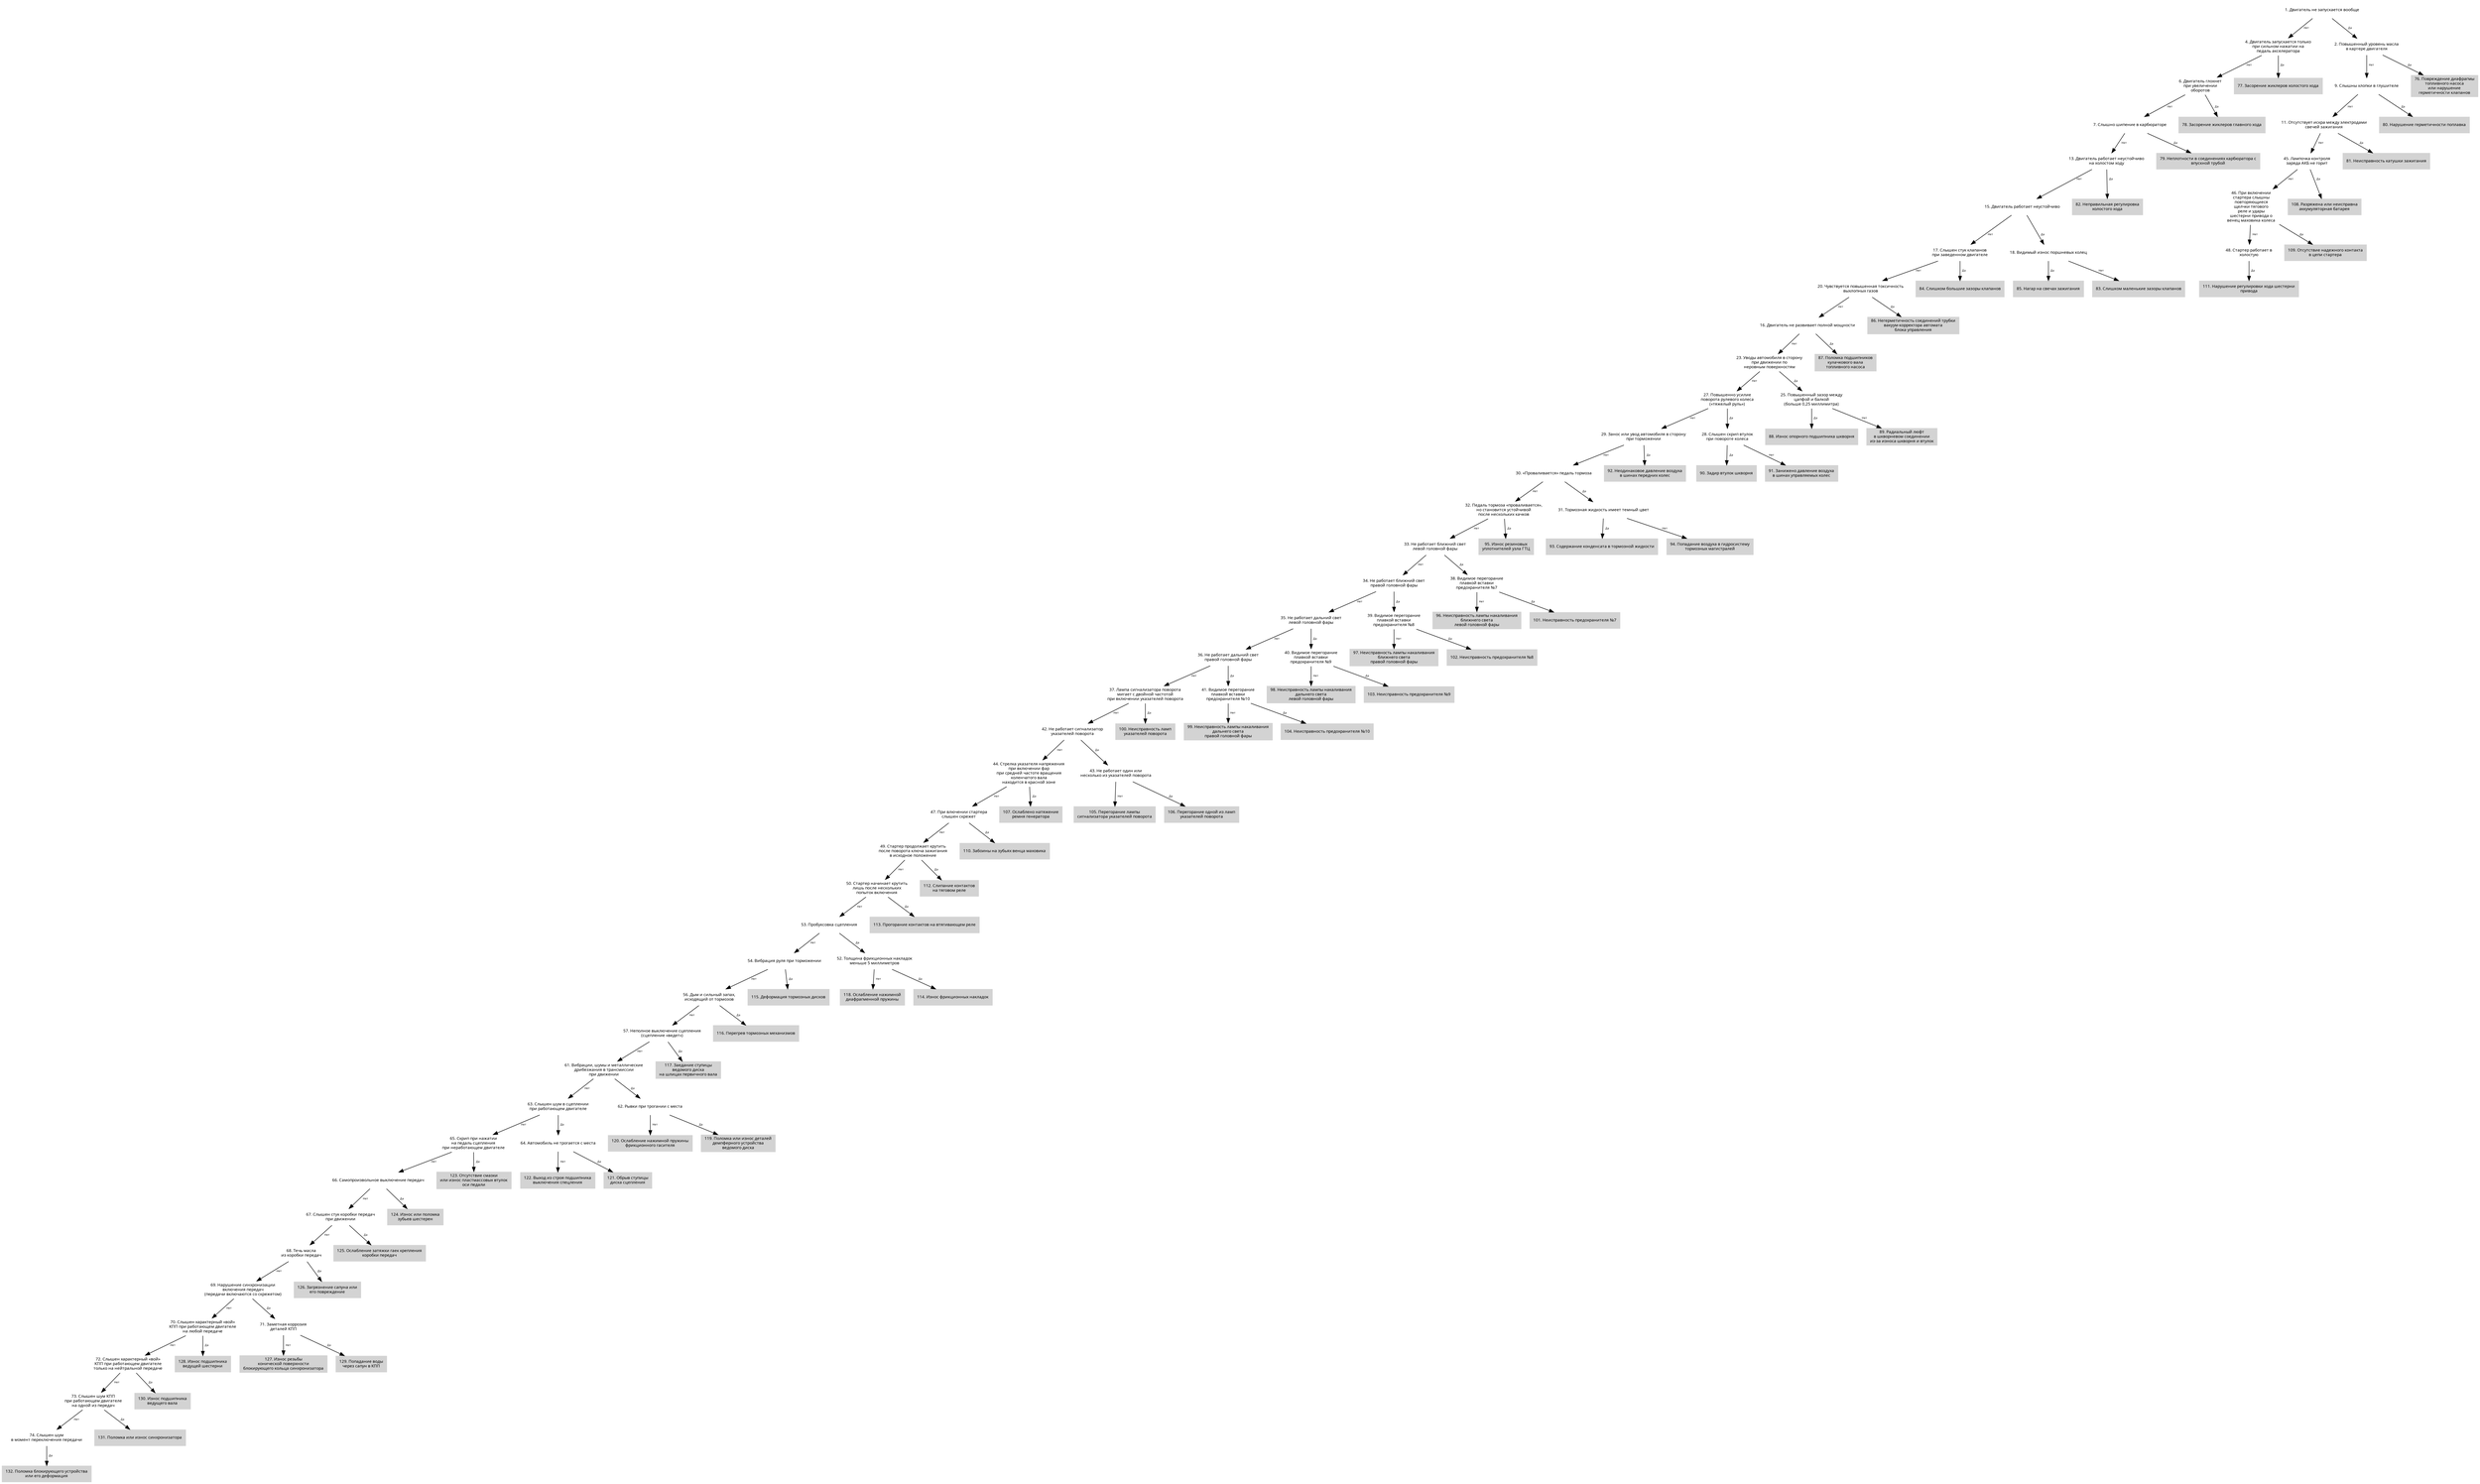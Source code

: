 digraph G {
	graph [fontname = "PT Sans", fontsize=9];
	node [fontname = "PT Sans", fontsize=9];
	edge [fontname = "PT Sans", fontsize=6];

/* 1 */
	feature_1 [shape=plaintext, label="1. Двигатель не запускается вообще"];
	feature_1 -> feature_4 [label="   Нет  "];
	feature_1 -> feature_2 [label="   Да  "];

/* 2 */
	feature_2 [shape=plaintext, label="2. Повышенный уровень масла\nв картере двигателя"];
	feature_2 -> feature_9 [label="   Нет  "];
	feature_2 -> terminal_node_76 [label="   Да  "];
	terminal_node_76 [color=lightgray, style=filled, shape=plaintext, label="76. Повреждение диафрагмы\nтопливного насоса\nили нарушение\nгерметичности клапанов"];

/* 4 */
	feature_4 [shape=plaintext, label="4. Двигатель запускается только\nпри сильном нажатии на\nпедаль акселератора"];
	feature_4 -> feature_6 [label="   Нет  "];
	feature_4 -> terminal_node_77 [label="   Да  "];
	terminal_node_77 [color=lightgray, style=filled, shape=plaintext, label="77. Засорение жиклеров холостого хода"];

/* 6 */
	feature_6 [shape=plaintext, label="6. Двигатель глохнет\nпри увеличении\nоборотов"];
	feature_6 -> feature_7 [label="   Нет  "];
	feature_6 -> terminal_node_78 [label="   Да  "];
	terminal_node_78 [color=lightgray, style=filled, shape=plaintext, label="78. Засорение жиклеров главного хода"];

/* 7 */
	feature_7 [shape=plaintext, label="7. Слышно шипение в карбюраторе"];
	feature_7 -> feature_13 [label="   Нет  "];
	feature_7 -> terminal_node_79 [label="   Да  "];
	terminal_node_79 [color=lightgray, style=filled, shape=plaintext, label="79. Неплотности в соединениях карбюратора с\nвпускной трубой"];

/* 13 */
	feature_13 [shape=plaintext, label="13. Двигатель работает неустойчиво\nна холостом ходу"];
	feature_13 -> feature_15 [label="   Нет  "];
	feature_13 -> terminal_node_82 [label="   Да  "];
	terminal_node_82 [color=lightgray, style=filled, shape=plaintext, label="82. Неправильная регулировка\nхолостого хода"];

/* 15 */
	feature_15 [shape=plaintext, label="15. Двигатель работает неустойчиво"];
	feature_15 -> feature_17 [label="   Нет  "];
	feature_15 -> feature_18 [label="   Да  "];

/* 9 */
	feature_9 [shape=plaintext, label="9. Слышны хлопки в глушителе"];
	feature_9 -> feature_11 [label="   Нет  "];
	feature_9 -> terminal_node_80 [label="   Да  "];
	terminal_node_80 [color=lightgray, style=filled, shape=plaintext, label="80. Нарушение герметичности поплавка"];

/* 11 */
	feature_11 [shape=plaintext, label="11. Отсутствует искра между электродами\nсвечей зажигания"];
	feature_11 -> feature_45 [label="   Нет  "];
	feature_11 -> terminal_node_81 [label="   Да  "];
	terminal_node_81 [color=lightgray, style=filled, shape=plaintext, label="81. Неисправность катушки зажигания"];

/* 45 */
	feature_45 [shape=plaintext, label="45. Лампочка контроля\nзаряда АКБ не горит"];
	feature_45 -> feature_46 [label="   Нет  "];
	feature_45 -> terminal_node_108 [label="   Да  "];
	terminal_node_108 [color=lightgray, style=filled, shape=plaintext, label="108. Разряжена или неисправна\nаккумуляторная батарея"];

/* 46 */
	feature_46 [shape=plaintext, label="46. При включении\nстартера слышны\nповторяющиеся\nщелчки тягового\nреле и удары\nшестерни привода о\nвенец маховика колеса"];
	feature_46 -> feature_48 [label="   Нет  "];
	feature_46 -> terminal_node_109 [label="   Да  "];
	terminal_node_109 [color=lightgray, style=filled, shape=plaintext, label="109. Отсутствие надежного контакта\nв цепи стартера"];

/* 48 */
	feature_48 [shape=plaintext, label="48. Стартер работает в\nхолостую"];
	feature_48 -> terminal_node_111 [label="   Да  "];
	terminal_node_111 [color=lightgray, style=filled, shape=plaintext, label="111. Нарушение регулировки хода шестерни\nпривода"];

/* 18 */
	feature_18 [shape=plaintext, label="18. Видимый износ поршневых колец"];
	feature_18 -> terminal_node_85 [label="   Да  "];
	terminal_node_85 [color=lightgray, style=filled, shape=plaintext, label="85. Нагар на свечах зажигания"];
	feature_18 -> terminal_node_83 [label="   Нет  "];
	terminal_node_83 [color=lightgray, style=filled, shape=plaintext, label="83. Слишком маленькие зазоры клапанов"];

/* 17 */
	feature_17 [shape=plaintext, label="17. Слышен стук клапанов\nпри заведенном двигателе"];
	feature_17 -> feature_20 [label="   Нет  "];
	feature_17 -> terminal_node_84 [label="   Да  "];
	terminal_node_84 [color=lightgray, style=filled, shape=plaintext, label="84. Слишком большие зазоры клапанов"];

/* 20 */
	feature_20 [shape=plaintext, label="20. Чувствуется повышенная токсичность\nвыхлопных газов"];
	feature_20 -> feature_16 [label="   Нет  "];
	feature_20 -> terminal_node_86 [label="   Да  "];
	terminal_node_86 [color=lightgray, style=filled, shape=plaintext, label="86. Негерметичность соединений трубки\nвакуум-корректора автомата\nблока управления"];

/* 16 */
	feature_16 [shape=plaintext, label="16. Двигатель не развивает полной мощности"];
	feature_16 -> feature_23 [label="   Нет  "];
	feature_16 -> terminal_node_87 [label="   Да  "];
	terminal_node_87 [color=lightgray, style=filled, shape=plaintext, label="87. Поломка подшипников\nкулачкового вала\nтопливного насоса"];

/* 23 */
	feature_23 [shape=plaintext, label="23. Уводы автомобиля в сторону\nпри движении по\nнеровным поверхностям"];
	feature_23 -> feature_27 [label="   Нет  "];
	feature_23 -> feature_25 [label="   Да  "];

/* 25 */
	feature_25 [shape=plaintext, label="25. Повышенный зазор между\nцапфой и балкой\n(больше 0,25 миллимитра)"];
	feature_25 -> terminal_node_88 [label="   Да  "];
	terminal_node_88 [color=lightgray, style=filled, shape=plaintext, label="88. Износ опорного подшипника шкворня"];
	feature_25 -> terminal_node_89 [label="   Нет  "];
	terminal_node_89 [color=lightgray, style=filled, shape=plaintext, label="89. Радиальный люфт\nв шкворневом соединении\nиз-за износа шкворня и втулок"];

/* 27 */
	feature_27 [shape=plaintext, label="27. Повышенно усилие\nповорота рулевого колеса\n(«тяжелый руль»)"];
	feature_27 -> feature_29 [label="   Нет  "];
	feature_27 -> feature_28 [label="   Да  "];

/* 28 */
	feature_28 [shape=plaintext, label="28. Слышен скрип втулок\nпри повороте колеса"];
	feature_28 -> terminal_node_90 [label="   Да  "];
	terminal_node_90 [color=lightgray, style=filled, shape=plaintext, label="90. Задир втулок шкворня"];
	feature_28 -> terminal_node_91 [label="   Нет  "];
	terminal_node_91 [color=lightgray, style=filled, shape=plaintext, label="91. Занижено давление воздуха\nв шинах управляемых колес"];

/* 29 */
	feature_29 [shape=plaintext, label="29. Занос или увод автомобиля в сторону\nпри торможении"];
	feature_29 -> feature_30 [label="   Нет  "];
	feature_29 -> terminal_node_92 [label="   Да  "];
	terminal_node_92 [color=lightgray, style=filled, shape=plaintext, label="92. Неодинаковое давление воздуха\nв шинах передних колес"];

/* 30 */
	feature_30 [shape=plaintext, label="30. «Проваливается» педаль тормоза"];
	feature_30 -> feature_32 [label="   Нет  "];
	feature_30 -> feature_31 [label="   Да  "];

/* 31 */
	feature_31 [shape=plaintext, label="31. Тормозная жидкость имеет темный цвет"];
	feature_31 -> terminal_node_93 [label="   Да  "];
	terminal_node_93 [color=lightgray, style=filled, shape=plaintext, label="93. Содержание конденсата в тормозной жидкости"];
	feature_31 -> terminal_node_94 [label="   Нет  "];
	terminal_node_94 [color=lightgray, style=filled, shape=plaintext, label="94. Попадание воздуха в гидросистему\nтормозных магистралей"];

/* 32 */
	feature_32 [shape=plaintext, label="32. Педаль тормоза «проваливается»,\nно становится устойчивой\nпосле нескольких качков"];
	feature_32 -> feature_33 [label="   Нет  "];
	feature_32 -> terminal_node_95 [label="   Да  "];
	terminal_node_95 [color=lightgray, style=filled, shape=plaintext, label="95. Износ резиновых\nуплотнителей узла ГТЦ"];

/* 33 */
	feature_33 [shape=plaintext, label="33. Не работает ближний свет\nлевой головной фары"];
	feature_33 -> feature_34 [label="   Нет  "];
	feature_33 -> feature_38 [label="   Да  "];

/* 34 */
	feature_34 [shape=plaintext, label="34. Не работает ближний свет\nправой головной фары"];
	feature_34 -> feature_35 [label="   Нет  "];
	feature_34 -> feature_39 [label="   Да  "];

/* 35 */
	feature_35 [shape=plaintext, label="35. Не работает дальний свет\nлевой головной фары"];
	feature_35 -> feature_36 [label="   Нет  "];
	feature_35 -> feature_40 [label="   Да  "];

/* 36 */
	feature_36 [shape=plaintext, label="36. Не работает дальний свет\nправой головной фары"];
	feature_36 -> feature_37 [label="   Нет  "];
	feature_36 -> feature_41 [label="   Да  "];

/* 37 */
	feature_37 [shape=plaintext, label="37. Лампа сигнализатора поворота\nмигает с двойной частотой\nпри включении указателей поворота"];
	feature_37 -> feature_42 [label="   Нет  "];
	feature_37 -> terminal_node_100 [label="   Да  "];
	terminal_node_100 [color=lightgray, style=filled, shape=plaintext, label="100. Неисправность ламп\nуказателей поворота"];

/* 38 */
	feature_38 [shape=plaintext, label="38. Видимое перегорание\nплавкой вставки\nпредохранителя №7"];
	feature_38 -> terminal_node_96 [label="   Нет  "];
	terminal_node_96 [color=lightgray, style=filled, shape=plaintext, label="96. Неисправность лампы накаливания\nближнего света\nлевой головной фары"];
	feature_38 -> terminal_node_101 [label="   Да  "];
	terminal_node_101 [color=lightgray, style=filled, shape=plaintext, label="101. Неисправность предохранителя №7"];

/* 39 */
	feature_39 [shape=plaintext, label="39. Видимое перегорание\nплавкой вставки\nпредохранителя №8"];
	feature_39 -> terminal_node_97 [label="   Нет  "];
	terminal_node_97 [color=lightgray, style=filled, shape=plaintext, label="97. Неисправность лампы накаливания\nближнего света\nправой головной фары"];
	feature_39 -> terminal_node_102 [label="   Да  "];
	terminal_node_102 [color=lightgray, style=filled, shape=plaintext, label="102. Неисправность предохранителя №8"];

/* 40 */
	feature_40 [shape=plaintext, label="40. Видимое перегорание\nплавкой вставки\nпредохранителя №9"];
	feature_40 -> terminal_node_98 [label="   Нет  "];
	terminal_node_98 [color=lightgray, style=filled, shape=plaintext, label="98. Неисправность лампы накаливания\nдальнего света\nлевой головной фары"];
	feature_40 -> terminal_node_103 [label="   Да  "];
	terminal_node_103 [color=lightgray, style=filled, shape=plaintext, label="103. Неисправность предохранителя №9"];

/* 41 */
	feature_41 [shape=plaintext, label="41. Видимое перегорание\nплавкой вставки\nпредохранителя №10"];
	feature_41 -> terminal_node_99 [label="   Нет  "];
	terminal_node_99 [color=lightgray, style=filled, shape=plaintext, label="99. Неисправность лампы накаливания\nдальнего света\nправой головной фары"];
	feature_41 -> terminal_node_104 [label="   Да  "];
	terminal_node_104 [color=lightgray, style=filled, shape=plaintext, label="104. Неисправность предохранителя №10"];

/* 42 */
	feature_42 [shape=plaintext, label="42. Не работает сигнализатор\nуказателей поворота"];
	feature_42 -> feature_44 [label="   Нет  "];
	feature_42 -> feature_43 [label="   Да  "];

/* 43 */
	feature_43 [shape=plaintext, label="43. Не работает один или\nнесколько из указателей поворота"];
	feature_43 -> terminal_node_105 [label="   Нет  "];
	terminal_node_105 [color=lightgray, style=filled, shape=plaintext, label="105. Перегорание лампы\nсигнализатора указателей поворота"];
	feature_43 -> terminal_node_106 [label="   Да  "];
	terminal_node_106 [color=lightgray, style=filled, shape=plaintext, label="106. Перегорание одной из ламп\nуказателей поворота"];

/* 44 */
	feature_44 [shape=plaintext, label="44. Стрелка указателя напряжения\nпри включении фар\nпри средней частоте вращения\nколенчатого вала\nнаходится в красной зоне"];
	feature_44 -> feature_47 [label="   Нет  "];
	feature_44 -> terminal_node_107 [label="   Да  "];
	terminal_node_107 [color=lightgray, style=filled, shape=plaintext, label="107. Ослаблено натяжение\nремня генератора"];

/* 47 */
	feature_47 [shape=plaintext, label="47. При влючении стартера\nслышен скрежет"];
	feature_47 -> feature_49 [label="   Нет  "];
	feature_47 -> terminal_node_110 [label="   Да  "];
	terminal_node_110 [color=lightgray, style=filled, shape=plaintext, label="110. Забоины на зубьях венца маховика"];

/* 49 */
	feature_49 [shape=plaintext, label="49. Стартер продолжает крутить\nпосле поворота ключа зажигания\nв исходное положение"];
	feature_49 -> feature_50 [label="   Нет  "];
	feature_49 -> terminal_node_112 [label="   Да  "];
	terminal_node_112 [color=lightgray, style=filled, shape=plaintext, label="112. Слипание контактов\nна тяговом реле"];

/* 50 */
	feature_50 [shape=plaintext, label="50. Стартер начинает крутить\nлишь после нескольких\nпопыток включения"];
	feature_50 -> feature_53 [label="   Нет  "];
	feature_50 -> terminal_node_113 [label="   Да  "];
	terminal_node_113 [color=lightgray, style=filled, shape=plaintext, label="113. Прогорание контактов на втягивающем реле"];

/* 53 */
	feature_53 [shape=plaintext, label="53. Пробуксовка сцепления"];
	feature_53 -> feature_54 [label="   Нет  "];
	feature_53 -> feature_52 [label="   Да  "];

/* 52 */
	feature_52 [shape=plaintext, label="52. Толщина фрикционных накладок\nменьше 5 миллиметров"];
	feature_52 -> terminal_node_118 [label="   Нет  "];
	terminal_node_118 [color=lightgray, style=filled, shape=plaintext, label="118. Ослабление нажимной\nдиафрагменной пружины"];
	feature_52 -> terminal_node_114 [label="   Да  "];
	terminal_node_114 [color=lightgray, style=filled, shape=plaintext, label="114. Износ фрикционных накладок"];

/* 54 */
	feature_54 [shape=plaintext, label="54. Вибрация руля при торможении"];
	feature_54 -> feature_56 [label="   Нет  "];
	feature_54 -> terminal_node_115 [label="   Да  "];
	terminal_node_115 [color=lightgray, style=filled, shape=plaintext, label="115. Деформация тормозных дисков"];

/* 56 */
	feature_56 [shape=plaintext, label="56. Дым и сильный запах,\nисходящий от тормозов"];
	feature_56 -> feature_57 [label="   Нет  "];
	feature_56 -> terminal_node_116 [label="   Да  "];
	terminal_node_116 [color=lightgray, style=filled, shape=plaintext, label="116. Перегрев тормозных механизмов"];

/* 57 */
	feature_57 [shape=plaintext, label="57. Неполное выключение сцепления\n(сцепление «ведет»)"];
	feature_57 -> feature_61 [label="   Нет  "];
	feature_57 -> terminal_node_117 [label="   Да  "];
	terminal_node_117 [color=lightgray, style=filled, shape=plaintext, label="117. Заедание ступицы\nведомого диска\nна шлицах первичного вала"];

/* 61 */
	feature_61 [shape=plaintext, label="61. Вибрации, шумы и металлические\nдрибезжания в трансмиссии\nпри движении"];
	feature_61 -> feature_63 [label="   Нет  "];
	feature_61 -> feature_62 [label="   Да  "];

/* 62 */
	feature_62 [shape=plaintext, label="62. Рывки при трогании с места"];
	feature_62 -> terminal_node_120 [label="   Нет  "];
	terminal_node_120 [color=lightgray, style=filled, shape=plaintext, label="120. Ослабление нажимной пружины\nфрикционного гасителя"];
	feature_62 -> terminal_node_119 [label="   Да  "];
	terminal_node_119 [color=lightgray, style=filled, shape=plaintext, label="119. Поломка или износ деталей\nдемпферного устройства\nведомого диска"];

/* 63 */
	feature_63 [shape=plaintext, label="63. Слышен шум в сцеплении\nпри работающем двигателе"];
	feature_63 -> feature_65 [label="   Нет  "];
	feature_63 -> feature_64 [label="   Да  "];

/* 64 */
	feature_64 [shape=plaintext, label="64. Автомобиль не трогается с места"];
	feature_64 -> terminal_node_122 [label="   Нет  "];
	terminal_node_122 [color=lightgray, style=filled, shape=plaintext, label="122. Выход из строя подшипника\nвыключения спецления"];
	feature_64 -> terminal_node_121 [label="   Да  "];
	terminal_node_121 [color=lightgray, style=filled, shape=plaintext, label="121. Обрыв ступицы\nдиска сцепления"];

/* 65 */
	feature_65 [shape=plaintext, label="65. Скрип при нажатии\nна педаль сцепления\nпри неработающем двигателе"];
	feature_65 -> feature_66 [label="   Нет  "];
	feature_65 -> terminal_node_123 [label="   Да  "];
	terminal_node_123 [color=lightgray, style=filled, shape=plaintext, label="123. Отсутствие смазки\nили износ пластмассовых втулок\nоси педали"];

/* 66 */
	feature_66 [shape=plaintext, label="66. Самопроизвольное выключение передач"];
	feature_66 -> feature_67 [label="   Нет  "];
	feature_66 -> terminal_node_124 [label="   Да  "];
	terminal_node_124 [color=lightgray, style=filled, shape=plaintext, label="124. Износ или поломка\nзубьев шестерен"];

/* 67 */
	feature_67 [shape=plaintext, label="67. Слышен стук коробки передач\nпри движении"];
	feature_67 -> feature_68 [label="   Нет  "];
	feature_67 -> terminal_node_125 [label="   Да  "];
	terminal_node_125 [color=lightgray, style=filled, shape=plaintext, label="125. Ослабление затяжки гаек крепления\nкоробки передач"];

/* 68 */
	feature_68 [shape=plaintext, label="68. Течь масла\nиз коробки передач"];
	feature_68 -> feature_69 [label="   Нет  "];
	feature_68 -> terminal_node_126 [label="   Да  "];
	terminal_node_126 [color=lightgray, style=filled, shape=plaintext, label="126. Загрязнение сапуна или\nего повреждение"];

/* 69 */
	feature_69 [shape=plaintext, label="69. Нарушение синхронизации\nвключения передач\n(передачи включаются со скрежетом)"];
	feature_69 -> feature_70 [label="   Нет  "];
	feature_69 -> feature_71 [label="   Да  "];

/* 71 */
	feature_71 [shape=plaintext, label="71. Заметная коррозия\nдеталей КПП"];
	feature_71 -> terminal_node_127 [label="   Нет  "];
	terminal_node_127 [color=lightgray, style=filled, shape=plaintext, label="127. Износ резьбы\nконической поверхности\nблокирующего кольца синхронизатора"];
	feature_71 -> terminal_node_129 [label="   Да  "];
	terminal_node_129 [color=lightgray, style=filled, shape=plaintext, label="129. Попадание воды\nчерез сапун в КПП"];

/* 70 */
	feature_70 [shape=plaintext, label="70. Слышен характерный «вой»\nКПП при работающем двигателе\nна любой передаче"];
	feature_70 -> feature_72 [label="   Нет  "];
	feature_70 -> terminal_node_128 [label="   Да  "];
	terminal_node_128 [color=lightgray, style=filled, shape=plaintext, label="128. Износ подшипника\nведущей шестерни"];

/* 72 */
	feature_72 [shape=plaintext, label="72. Слышен характерный «вой»\nКПП при работающем двигателе\nтолько на нейтральной передаче"];
	feature_72 -> feature_73 [label="   Нет  "];
	feature_72 -> terminal_node_130 [label="   Да  "];
	terminal_node_130 [color=lightgray, style=filled, shape=plaintext, label="130. Износ подшипника\nведущего вала"];

/* 73 */
	feature_73 [shape=plaintext, label="73. Слышен шум КПП\nпри работающем двигателе\nна одной из передач"];
	feature_73 -> feature_74 [label="   Нет  "];
	feature_73 -> terminal_node_131 [label="   Да  "];
	terminal_node_131 [color=lightgray, style=filled, shape=plaintext, label="131. Поломка или износ синхронизатора"];

/* 74 */
	feature_74 [shape=plaintext, label="74. Слышен шум\nв момент переключения передачи"];
	feature_74 -> terminal_node_132 [label="   Да  "];
	terminal_node_132 [color=lightgray, style=filled, shape=plaintext, label="132. Поломка блокирующего устройства\nили его деформация"];
}
